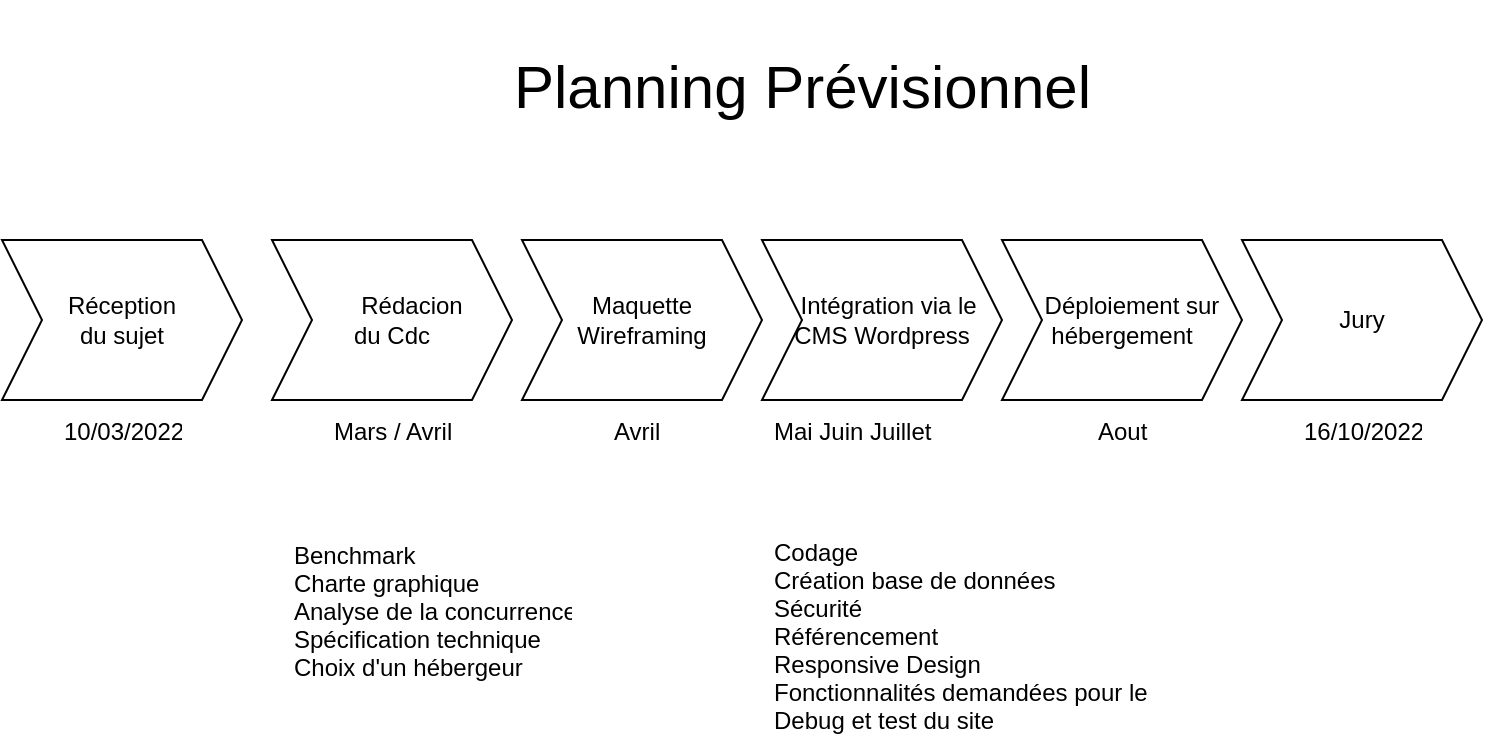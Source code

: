 <mxfile version="17.1.0" type="device"><diagram id="RaR19c9JgiRjs7WHQydM" name="Page-1"><mxGraphModel dx="1038" dy="624" grid="1" gridSize="10" guides="1" tooltips="1" connect="1" arrows="1" fold="1" page="1" pageScale="1" pageWidth="827" pageHeight="1169" math="0" shadow="0"><root><mxCell id="0"/><mxCell id="1" parent="0"/><mxCell id="W_R_GRFFqGlh-O94wmfb-9" value="&amp;nbsp; &amp;nbsp; &amp;nbsp; Rédacion &lt;br&gt;du Cdc" style="shape=step;perimeter=stepPerimeter;whiteSpace=wrap;html=1;fixedSize=1;" vertex="1" parent="1"><mxGeometry x="155" y="200" width="120" height="80" as="geometry"/></mxCell><mxCell id="W_R_GRFFqGlh-O94wmfb-10" value="Maquette Wireframing" style="shape=step;perimeter=stepPerimeter;whiteSpace=wrap;html=1;fixedSize=1;" vertex="1" parent="1"><mxGeometry x="280" y="200" width="120" height="80" as="geometry"/></mxCell><mxCell id="W_R_GRFFqGlh-O94wmfb-11" value="&amp;nbsp; &amp;nbsp;Intégration via le&amp;nbsp; CMS Wordpress" style="shape=step;perimeter=stepPerimeter;whiteSpace=wrap;html=1;fixedSize=1;" vertex="1" parent="1"><mxGeometry x="400" y="200" width="120" height="80" as="geometry"/></mxCell><mxCell id="W_R_GRFFqGlh-O94wmfb-12" value="&amp;nbsp; &amp;nbsp;Déploiement sur hébergement" style="shape=step;perimeter=stepPerimeter;whiteSpace=wrap;html=1;fixedSize=1;" vertex="1" parent="1"><mxGeometry x="520" y="200" width="120" height="80" as="geometry"/></mxCell><mxCell id="W_R_GRFFqGlh-O94wmfb-13" value="Jury" style="shape=step;perimeter=stepPerimeter;whiteSpace=wrap;html=1;fixedSize=1;" vertex="1" parent="1"><mxGeometry x="640" y="200" width="120" height="80" as="geometry"/></mxCell><mxCell id="W_R_GRFFqGlh-O94wmfb-14" value="Réception &lt;br&gt;du sujet" style="shape=step;perimeter=stepPerimeter;whiteSpace=wrap;html=1;fixedSize=1;" vertex="1" parent="1"><mxGeometry x="20" y="200" width="120" height="80" as="geometry"/></mxCell><mxCell id="W_R_GRFFqGlh-O94wmfb-15" value="10/03/2022" style="text;strokeColor=none;fillColor=none;align=left;verticalAlign=middle;spacingLeft=4;spacingRight=4;overflow=hidden;points=[[0,0.5],[1,0.5]];portConstraint=eastwest;rotatable=0;" vertex="1" parent="1"><mxGeometry x="45" y="280" width="70" height="30" as="geometry"/></mxCell><mxCell id="W_R_GRFFqGlh-O94wmfb-16" value="Mars / Avril" style="text;strokeColor=none;fillColor=none;align=left;verticalAlign=middle;spacingLeft=4;spacingRight=4;overflow=hidden;points=[[0,0.5],[1,0.5]];portConstraint=eastwest;rotatable=0;" vertex="1" parent="1"><mxGeometry x="180" y="280" width="70" height="30" as="geometry"/></mxCell><mxCell id="W_R_GRFFqGlh-O94wmfb-17" value="Avril" style="text;strokeColor=none;fillColor=none;align=left;verticalAlign=middle;spacingLeft=4;spacingRight=4;overflow=hidden;points=[[0,0.5],[1,0.5]];portConstraint=eastwest;rotatable=0;" vertex="1" parent="1"><mxGeometry x="320" y="280" width="40" height="30" as="geometry"/></mxCell><mxCell id="W_R_GRFFqGlh-O94wmfb-18" value="Mai Juin Juillet" style="text;strokeColor=none;fillColor=none;align=left;verticalAlign=middle;spacingLeft=4;spacingRight=4;overflow=hidden;points=[[0,0.5],[1,0.5]];portConstraint=eastwest;rotatable=0;" vertex="1" parent="1"><mxGeometry x="400" y="280" width="96" height="30" as="geometry"/></mxCell><mxCell id="W_R_GRFFqGlh-O94wmfb-19" value="Aout" style="text;strokeColor=none;fillColor=none;align=left;verticalAlign=middle;spacingLeft=4;spacingRight=4;overflow=hidden;points=[[0,0.5],[1,0.5]];portConstraint=eastwest;rotatable=0;" vertex="1" parent="1"><mxGeometry x="562" y="280" width="36" height="30" as="geometry"/></mxCell><mxCell id="W_R_GRFFqGlh-O94wmfb-20" value="16/10/2022" style="text;strokeColor=none;fillColor=none;align=left;verticalAlign=middle;spacingLeft=4;spacingRight=4;overflow=hidden;points=[[0,0.5],[1,0.5]];portConstraint=eastwest;rotatable=0;" vertex="1" parent="1"><mxGeometry x="665" y="280" width="70" height="30" as="geometry"/></mxCell><mxCell id="W_R_GRFFqGlh-O94wmfb-21" value="Codage&#10;Création base de données &#10;Sécurité&#10;Référencement&#10;Responsive Design&#10;Fonctionnalités demandées pour le site&#10;Debug et test du site" style="text;strokeColor=none;fillColor=none;align=left;verticalAlign=middle;spacingLeft=4;spacingRight=4;overflow=hidden;points=[[0,0.5],[1,0.5]];portConstraint=eastwest;rotatable=0;" vertex="1" parent="1"><mxGeometry x="400" y="340" width="200" height="115" as="geometry"/></mxCell><mxCell id="W_R_GRFFqGlh-O94wmfb-22" value="Benchmark&#10;Charte graphique&#10;Analyse de la concurrence&#10;Spécification technique&#10;Choix d'un hébergeur" style="text;strokeColor=none;fillColor=none;align=left;verticalAlign=middle;spacingLeft=4;spacingRight=4;overflow=hidden;points=[[0,0.5],[1,0.5]];portConstraint=eastwest;rotatable=0;" vertex="1" parent="1"><mxGeometry x="160" y="330" width="150" height="110" as="geometry"/></mxCell><mxCell id="W_R_GRFFqGlh-O94wmfb-23" value="Planning Prévisionnel" style="text;strokeColor=none;fillColor=none;align=left;verticalAlign=middle;spacingLeft=4;spacingRight=4;overflow=hidden;points=[[0,0.5],[1,0.5]];portConstraint=eastwest;rotatable=0;fontColor=#000000;fontSize=30;" vertex="1" parent="1"><mxGeometry x="270" y="80" width="340" height="80" as="geometry"/></mxCell></root></mxGraphModel></diagram></mxfile>